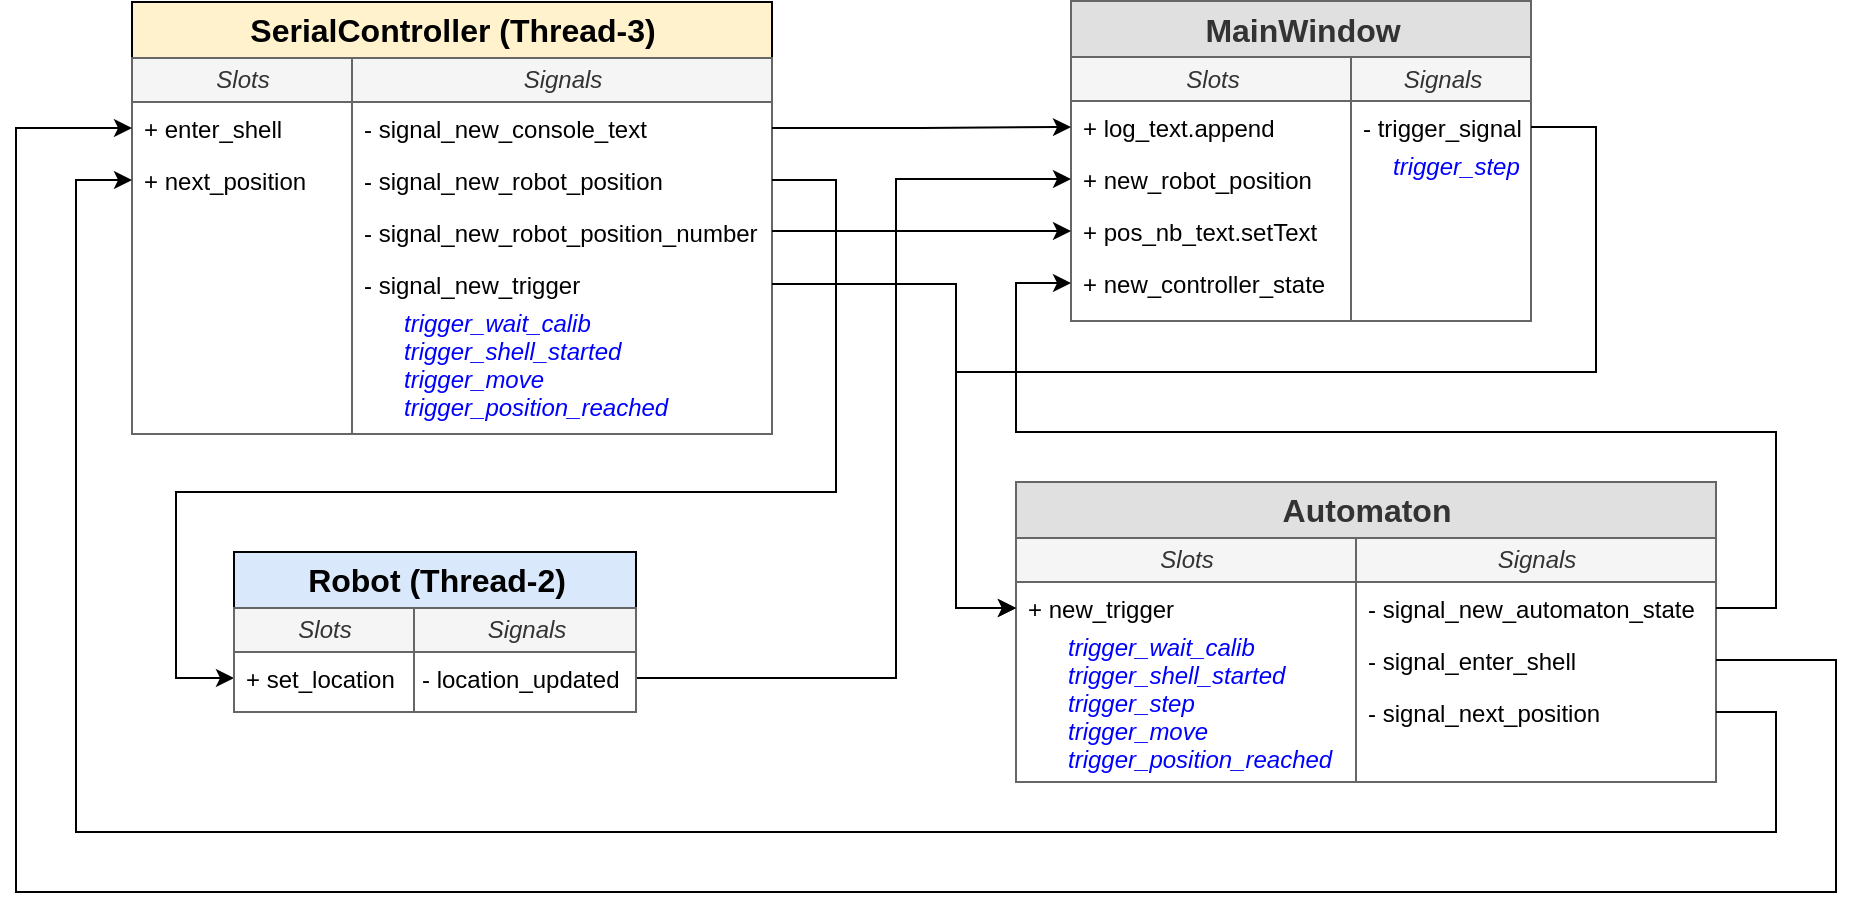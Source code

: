 <mxfile version="12.3.2" type="device" pages="1"><diagram name="Page-1" id="b520641d-4fe3-3701-9064-5fc419738815"><mxGraphModel dx="1883" dy="330" grid="1" gridSize="10" guides="1" tooltips="1" connect="1" arrows="1" fold="1" page="1" pageScale="1" pageWidth="100" pageHeight="100" background="#ffffff" math="0" shadow="0"><root><mxCell id="0"/><mxCell id="1" parent="0"/><mxCell id="mnPjtkMcFflaYL4mJcCO-29" value="&lt;font style=&quot;font-size: 16px&quot;&gt;SerialController (Thread-3)&lt;/font&gt;" style="swimlane;html=1;childLayout=stackLayout;resizeParent=1;resizeParentMax=0;startSize=28;rounded=0;fontFamily=Helvetica;fillColor=#fff2cc;strokeColor=#000000;swimlaneLine=1;autosize=1;container=1;collapsible=0;swimlaneFillColor=none;" parent="1" vertex="1"><mxGeometry x="-1102" y="75" width="320" height="216" as="geometry"/></mxCell><mxCell id="mnPjtkMcFflaYL4mJcCO-30" value="&lt;i&gt;&lt;font style=&quot;font-weight: normal ; font-size: 12px&quot;&gt;Slots&lt;/font&gt;&lt;/i&gt;" style="swimlane;html=1;startSize=22;fillColor=#f5f5f5;strokeColor=#666666;fontColor=#333333;autosize=1;collapsible=0;" parent="mnPjtkMcFflaYL4mJcCO-29" vertex="1"><mxGeometry y="28" width="110" height="188" as="geometry"/></mxCell><mxCell id="mnPjtkMcFflaYL4mJcCO-36" value="+ enter_shell" style="text;strokeColor=none;fillColor=none;align=left;verticalAlign=top;spacingLeft=4;spacingRight=4;overflow=hidden;rotatable=0;points=[[0,0.5],[1,0.5]];portConstraint=eastwest;rounded=0;startSize=26;fontFamily=Helvetica;" parent="mnPjtkMcFflaYL4mJcCO-30" vertex="1"><mxGeometry y="22" width="110" height="26" as="geometry"/></mxCell><mxCell id="mnPjtkMcFflaYL4mJcCO-38" value="+ next_position" style="text;strokeColor=none;fillColor=none;align=left;verticalAlign=top;spacingLeft=4;spacingRight=4;overflow=hidden;rotatable=0;points=[[0,0.5],[1,0.5]];portConstraint=eastwest;rounded=0;startSize=26;fontFamily=Helvetica;" parent="mnPjtkMcFflaYL4mJcCO-30" vertex="1"><mxGeometry y="48" width="110" height="26" as="geometry"/></mxCell><mxCell id="mnPjtkMcFflaYL4mJcCO-31" value="&lt;font size=&quot;1&quot;&gt;&lt;i style=&quot;font-weight: normal ; font-size: 12px&quot;&gt;Signals&lt;/i&gt;&lt;/font&gt;" style="swimlane;html=1;startSize=22;fillColor=#f5f5f5;strokeColor=#666666;fontColor=#333333;shadow=0;horizontal=1;noLabel=0;labelPadding=0;snapToPoint=1;perimeter=rectanglePerimeter;autosize=1;collapsible=0;container=1;part=0;backgroundOutline=0;" parent="mnPjtkMcFflaYL4mJcCO-29" vertex="1"><mxGeometry x="110" y="28" width="210" height="188" as="geometry"/></mxCell><mxCell id="mnPjtkMcFflaYL4mJcCO-33" value="- signal_new_console_text" style="text;strokeColor=none;fillColor=none;align=left;verticalAlign=top;spacingLeft=4;spacingRight=4;overflow=hidden;rotatable=0;points=[[0,0.5],[1,0.5]];portConstraint=eastwest;rounded=0;startSize=26;fontFamily=Helvetica;" parent="mnPjtkMcFflaYL4mJcCO-31" vertex="1"><mxGeometry y="22" width="210" height="26" as="geometry"/></mxCell><mxCell id="mnPjtkMcFflaYL4mJcCO-34" value="- signal_new_robot_position " style="text;strokeColor=none;fillColor=none;align=left;verticalAlign=top;spacingLeft=4;spacingRight=4;overflow=hidden;rotatable=0;points=[[0,0.5],[1,0.5]];portConstraint=eastwest;rounded=0;startSize=26;fontFamily=Helvetica;" parent="mnPjtkMcFflaYL4mJcCO-31" vertex="1"><mxGeometry y="48" width="210" height="26" as="geometry"/></mxCell><mxCell id="mnPjtkMcFflaYL4mJcCO-35" value="- signal_new_robot_position_number" style="text;strokeColor=none;fillColor=none;align=left;verticalAlign=top;spacingLeft=4;spacingRight=4;overflow=hidden;rotatable=0;points=[[0,0.5],[1,0.5]];portConstraint=eastwest;rounded=0;startSize=26;fontFamily=Helvetica;" parent="mnPjtkMcFflaYL4mJcCO-31" vertex="1"><mxGeometry y="74" width="210" height="26" as="geometry"/></mxCell><mxCell id="mnPjtkMcFflaYL4mJcCO-92" value="- signal_new_trigger" style="text;strokeColor=none;fillColor=none;align=left;verticalAlign=top;spacingLeft=4;spacingRight=4;overflow=hidden;rotatable=0;points=[[0,0.5],[1,0.5]];portConstraint=eastwest;rounded=0;startSize=26;fontFamily=Helvetica;container=0;" parent="mnPjtkMcFflaYL4mJcCO-31" vertex="1"><mxGeometry y="100" width="210" height="26" as="geometry"/></mxCell><mxCell id="mnPjtkMcFflaYL4mJcCO-106" value="trigger_wait_calib&#10;trigger_shell_started&#10;trigger_move&#10;trigger_position_reached&#10;" style="text;strokeColor=none;fillColor=none;align=left;verticalAlign=top;spacingLeft=4;spacingRight=4;overflow=hidden;rotatable=0;points=[[0,0.5],[1,0.5]];portConstraint=eastwest;rounded=0;startSize=26;fontFamily=Helvetica;fontStyle=2;fontColor=#0000FF;" parent="mnPjtkMcFflaYL4mJcCO-31" vertex="1"><mxGeometry x="20" y="119" width="150" height="72" as="geometry"/></mxCell><mxCell id="mnPjtkMcFflaYL4mJcCO-40" value="&lt;font style=&quot;font-size: 16px&quot;&gt;MainWindow&lt;/font&gt;" style="swimlane;html=1;childLayout=stackLayout;resizeParent=1;resizeParentMax=0;startSize=28;rounded=0;fontFamily=Helvetica;fillColor=#E0E0E0;strokeColor=#666666;fontColor=#333333;swimlaneLine=1;autosize=1;container=1;collapsible=0;" parent="1" vertex="1"><mxGeometry x="-632.5" y="74.5" width="230" height="160" as="geometry"/></mxCell><mxCell id="mnPjtkMcFflaYL4mJcCO-41" value="&lt;i&gt;&lt;font style=&quot;font-weight: normal ; font-size: 12px&quot;&gt;Slots&lt;/font&gt;&lt;/i&gt;" style="swimlane;html=1;startSize=22;fillColor=#f5f5f5;strokeColor=#666666;fontColor=#333333;autosize=1;collapsible=0;" parent="mnPjtkMcFflaYL4mJcCO-40" vertex="1"><mxGeometry y="28" width="140" height="132" as="geometry"/></mxCell><mxCell id="mnPjtkMcFflaYL4mJcCO-42" value="+ log_text.append" style="text;strokeColor=none;fillColor=none;align=left;verticalAlign=top;spacingLeft=4;spacingRight=4;overflow=hidden;rotatable=0;points=[[0,0.5],[1,0.5]];portConstraint=eastwest;rounded=0;startSize=26;fontFamily=Helvetica;" parent="mnPjtkMcFflaYL4mJcCO-41" vertex="1"><mxGeometry y="22" width="140" height="26" as="geometry"/></mxCell><mxCell id="mnPjtkMcFflaYL4mJcCO-43" value="+ new_robot_position" style="text;strokeColor=none;fillColor=none;align=left;verticalAlign=top;spacingLeft=4;spacingRight=4;overflow=hidden;rotatable=0;points=[[0,0.5],[1,0.5]];portConstraint=eastwest;rounded=0;startSize=26;fontFamily=Helvetica;" parent="mnPjtkMcFflaYL4mJcCO-41" vertex="1"><mxGeometry y="48" width="140" height="26" as="geometry"/></mxCell><mxCell id="mnPjtkMcFflaYL4mJcCO-49" value="+ pos_nb_text.setText" style="text;strokeColor=none;fillColor=none;align=left;verticalAlign=top;spacingLeft=4;spacingRight=4;overflow=hidden;rotatable=0;points=[[0,0.5],[1,0.5]];portConstraint=eastwest;rounded=0;startSize=26;fontFamily=Helvetica;" parent="mnPjtkMcFflaYL4mJcCO-41" vertex="1"><mxGeometry y="74" width="140" height="26" as="geometry"/></mxCell><mxCell id="mnPjtkMcFflaYL4mJcCO-67" value="+ new_controller_state" style="text;strokeColor=none;fillColor=none;align=left;verticalAlign=top;spacingLeft=4;spacingRight=4;overflow=hidden;rotatable=0;points=[[0,0.5],[1,0.5]];portConstraint=eastwest;rounded=0;startSize=26;fontFamily=Helvetica;" parent="mnPjtkMcFflaYL4mJcCO-41" vertex="1"><mxGeometry y="100" width="140" height="26" as="geometry"/></mxCell><mxCell id="mnPjtkMcFflaYL4mJcCO-44" value="&lt;font size=&quot;1&quot;&gt;&lt;i style=&quot;font-weight: normal ; font-size: 12px&quot;&gt;Signals&lt;/i&gt;&lt;/font&gt;" style="swimlane;html=1;startSize=22;fillColor=#f5f5f5;strokeColor=#666666;fontColor=#333333;shadow=0;horizontal=1;noLabel=0;labelPadding=0;snapToPoint=1;perimeter=rectanglePerimeter;autosize=1;collapsible=0;container=1;part=0;backgroundOutline=0;" parent="mnPjtkMcFflaYL4mJcCO-40" vertex="1"><mxGeometry x="140" y="28" width="90" height="132" as="geometry"/></mxCell><mxCell id="mnPjtkMcFflaYL4mJcCO-45" value="- trigger_signal" style="text;strokeColor=none;fillColor=none;align=left;verticalAlign=top;spacingLeft=4;spacingRight=4;overflow=hidden;rotatable=0;points=[[0,0.5],[1,0.5]];portConstraint=eastwest;rounded=0;startSize=26;fontFamily=Helvetica;connectable=1;" parent="mnPjtkMcFflaYL4mJcCO-44" vertex="1"><mxGeometry y="22" width="90" height="26" as="geometry"/></mxCell><mxCell id="mnPjtkMcFflaYL4mJcCO-107" value="trigger_step&#10;" style="text;strokeColor=none;fillColor=none;align=left;verticalAlign=top;spacingLeft=4;spacingRight=4;overflow=hidden;rotatable=0;points=[[0,0.5],[1,0.5]];portConstraint=eastwest;rounded=0;startSize=26;fontFamily=Helvetica;fontStyle=2;fontColor=#0000FF;" parent="mnPjtkMcFflaYL4mJcCO-44" vertex="1"><mxGeometry x="15" y="41" width="75" height="29" as="geometry"/></mxCell><mxCell id="mnPjtkMcFflaYL4mJcCO-50" value="&lt;font style=&quot;font-size: 16px&quot;&gt;Automaton&lt;/font&gt;" style="swimlane;html=1;childLayout=stackLayout;resizeParent=1;resizeParentMax=0;startSize=28;rounded=0;fontFamily=Helvetica;fillColor=#E0E0E0;strokeColor=#666666;fontColor=#333333;swimlaneLine=1;autosize=1;container=1;collapsible=0;" parent="1" vertex="1"><mxGeometry x="-660" y="315" width="350" height="150" as="geometry"/></mxCell><mxCell id="mnPjtkMcFflaYL4mJcCO-51" value="&lt;i&gt;&lt;font style=&quot;font-weight: normal ; font-size: 12px&quot;&gt;Slots&lt;/font&gt;&lt;/i&gt;" style="swimlane;html=1;startSize=22;fillColor=#f5f5f5;strokeColor=#666666;fontColor=#333333;autosize=1;collapsible=0;" parent="mnPjtkMcFflaYL4mJcCO-50" vertex="1"><mxGeometry y="28" width="170" height="122" as="geometry"/></mxCell><mxCell id="mnPjtkMcFflaYL4mJcCO-52" value="+ new_trigger" style="text;strokeColor=none;fillColor=none;align=left;verticalAlign=top;spacingLeft=4;spacingRight=4;overflow=hidden;rotatable=0;points=[[0,0.5],[1,0.5]];portConstraint=eastwest;rounded=0;startSize=26;fontFamily=Helvetica;" parent="mnPjtkMcFflaYL4mJcCO-51" vertex="1"><mxGeometry y="22" width="90" height="26" as="geometry"/></mxCell><mxCell id="mnPjtkMcFflaYL4mJcCO-105" value="trigger_wait_calib&#10;trigger_shell_started&#10;trigger_step&#10;trigger_move&#10;trigger_position_reached&#10;" style="text;strokeColor=none;fillColor=none;align=left;verticalAlign=top;spacingLeft=4;spacingRight=4;overflow=hidden;rotatable=0;points=[[0,0.5],[1,0.5]];portConstraint=eastwest;rounded=0;startSize=26;fontFamily=Helvetica;fontStyle=2;fontColor=#0000FF;" parent="mnPjtkMcFflaYL4mJcCO-51" vertex="1"><mxGeometry x="20" y="41" width="150" height="79" as="geometry"/></mxCell><mxCell id="mnPjtkMcFflaYL4mJcCO-54" value="&lt;font size=&quot;1&quot;&gt;&lt;i style=&quot;font-weight: normal ; font-size: 12px&quot;&gt;Signals&lt;/i&gt;&lt;/font&gt;" style="swimlane;html=1;startSize=22;fillColor=#f5f5f5;strokeColor=#666666;fontColor=#333333;shadow=0;horizontal=1;noLabel=0;labelPadding=0;snapToPoint=1;perimeter=rectanglePerimeter;autosize=1;collapsible=0;container=1;part=0;backgroundOutline=0;" parent="mnPjtkMcFflaYL4mJcCO-50" vertex="1"><mxGeometry x="170" y="28" width="180" height="122" as="geometry"/></mxCell><mxCell id="mnPjtkMcFflaYL4mJcCO-56" value="- signal_next_position " style="text;strokeColor=none;fillColor=none;align=left;verticalAlign=top;spacingLeft=4;spacingRight=4;overflow=hidden;rotatable=0;points=[[0,0.5],[1,0.5]];portConstraint=eastwest;rounded=0;startSize=26;fontFamily=Helvetica;" parent="mnPjtkMcFflaYL4mJcCO-54" vertex="1"><mxGeometry y="74" width="180" height="26" as="geometry"/></mxCell><mxCell id="mnPjtkMcFflaYL4mJcCO-55" value="- signal_enter_shell" style="text;strokeColor=none;fillColor=none;align=left;verticalAlign=top;spacingLeft=4;spacingRight=4;overflow=hidden;rotatable=0;points=[[0,0.5],[1,0.5]];portConstraint=eastwest;rounded=0;startSize=26;fontFamily=Helvetica;" parent="mnPjtkMcFflaYL4mJcCO-54" vertex="1"><mxGeometry y="48" width="180" height="26" as="geometry"/></mxCell><mxCell id="mnPjtkMcFflaYL4mJcCO-57" value="- signal_new_automaton_state" style="text;strokeColor=none;fillColor=none;align=left;verticalAlign=top;spacingLeft=4;spacingRight=4;overflow=hidden;rotatable=0;points=[[0,0.5],[1,0.5]];portConstraint=eastwest;rounded=0;startSize=26;fontFamily=Helvetica;" parent="mnPjtkMcFflaYL4mJcCO-54" vertex="1"><mxGeometry y="22" width="180" height="26" as="geometry"/></mxCell><mxCell id="mnPjtkMcFflaYL4mJcCO-87" value="" style="edgeStyle=orthogonalEdgeStyle;rounded=0;orthogonalLoop=1;jettySize=auto;html=1;startSize=26;fontFamily=Helvetica;entryX=0;entryY=0.5;entryDx=0;entryDy=0;" parent="1" source="mnPjtkMcFflaYL4mJcCO-45" target="mnPjtkMcFflaYL4mJcCO-52" edge="1"><mxGeometry relative="1" as="geometry"><mxPoint x="-272.5" y="137.5" as="targetPoint"/><Array as="points"><mxPoint x="-370" y="138"/><mxPoint x="-370" y="260"/><mxPoint x="-690" y="260"/><mxPoint x="-690" y="378"/></Array></mxGeometry></mxCell><mxCell id="mnPjtkMcFflaYL4mJcCO-88" style="edgeStyle=orthogonalEdgeStyle;rounded=0;orthogonalLoop=1;jettySize=auto;html=1;entryX=0;entryY=0.5;entryDx=0;entryDy=0;startSize=26;fontFamily=Helvetica;" parent="1" source="mnPjtkMcFflaYL4mJcCO-33" target="mnPjtkMcFflaYL4mJcCO-42" edge="1"><mxGeometry relative="1" as="geometry"/></mxCell><mxCell id="mnPjtkMcFflaYL4mJcCO-90" style="edgeStyle=orthogonalEdgeStyle;rounded=0;orthogonalLoop=1;jettySize=auto;html=1;entryX=0;entryY=0.5;entryDx=0;entryDy=0;startSize=26;fontFamily=Helvetica;exitX=1;exitY=0.5;exitDx=0;exitDy=0;" parent="1" source="T9iNjC9LPuSIamo74PCd-1" target="mnPjtkMcFflaYL4mJcCO-43" edge="1"><mxGeometry relative="1" as="geometry"><mxPoint x="-250" y="430" as="sourcePoint"/><Array as="points"><mxPoint x="-720" y="413"/><mxPoint x="-720" y="164"/></Array></mxGeometry></mxCell><mxCell id="mnPjtkMcFflaYL4mJcCO-91" style="edgeStyle=orthogonalEdgeStyle;rounded=0;orthogonalLoop=1;jettySize=auto;html=1;entryX=0;entryY=0.5;entryDx=0;entryDy=0;startSize=26;fontFamily=Helvetica;exitX=1;exitY=0.5;exitDx=0;exitDy=0;" parent="1" source="mnPjtkMcFflaYL4mJcCO-34" target="mnPjtkMcFflaYL4mJcCO-61" edge="1"><mxGeometry relative="1" as="geometry"><Array as="points"><mxPoint x="-750" y="164"/><mxPoint x="-750" y="320"/><mxPoint x="-1080" y="320"/><mxPoint x="-1080" y="413"/></Array><mxPoint x="-760" y="170" as="sourcePoint"/></mxGeometry></mxCell><mxCell id="mnPjtkMcFflaYL4mJcCO-93" style="edgeStyle=orthogonalEdgeStyle;rounded=0;orthogonalLoop=1;jettySize=auto;html=1;entryX=0;entryY=0.5;entryDx=0;entryDy=0;startSize=26;fontFamily=Helvetica;" parent="1" source="mnPjtkMcFflaYL4mJcCO-92" target="mnPjtkMcFflaYL4mJcCO-52" edge="1"><mxGeometry relative="1" as="geometry"><Array as="points"><mxPoint x="-690" y="216"/><mxPoint x="-690" y="378"/></Array></mxGeometry></mxCell><mxCell id="mnPjtkMcFflaYL4mJcCO-97" value="" style="edgeStyle=orthogonalEdgeStyle;rounded=0;orthogonalLoop=1;jettySize=auto;html=1;startSize=26;fontFamily=Helvetica;entryX=0;entryY=0.5;entryDx=0;entryDy=0;exitX=1;exitY=0.5;exitDx=0;exitDy=0;" parent="1" source="mnPjtkMcFflaYL4mJcCO-55" target="mnPjtkMcFflaYL4mJcCO-36" edge="1"><mxGeometry relative="1" as="geometry"><mxPoint x="37.5" y="137.5" as="targetPoint"/><Array as="points"><mxPoint x="-250" y="404"/><mxPoint x="-250" y="520"/><mxPoint x="-1160" y="520"/><mxPoint x="-1160" y="138"/></Array><mxPoint x="-280" y="363" as="sourcePoint"/></mxGeometry></mxCell><mxCell id="mnPjtkMcFflaYL4mJcCO-98" style="edgeStyle=orthogonalEdgeStyle;rounded=0;orthogonalLoop=1;jettySize=auto;html=1;entryX=0;entryY=0.5;entryDx=0;entryDy=0;startSize=26;fontFamily=Helvetica;exitX=1;exitY=0.5;exitDx=0;exitDy=0;" parent="1" source="mnPjtkMcFflaYL4mJcCO-56" target="mnPjtkMcFflaYL4mJcCO-38" edge="1"><mxGeometry relative="1" as="geometry"><Array as="points"><mxPoint x="-280" y="430"/><mxPoint x="-280" y="490"/><mxPoint x="-1130" y="490"/><mxPoint x="-1130" y="164"/></Array><mxPoint x="-300" y="410" as="sourcePoint"/></mxGeometry></mxCell><mxCell id="mnPjtkMcFflaYL4mJcCO-59" value="&lt;font style=&quot;font-size: 16px&quot;&gt;Robot (Thread-2)&lt;br&gt;&lt;/font&gt;" style="swimlane;html=1;childLayout=stackLayout;resizeParent=1;resizeParentMax=0;startSize=28;rounded=0;fontFamily=Helvetica;fillColor=#dae8fc;strokeColor=#000000;swimlaneLine=1;autosize=1;container=1;collapsible=0;" parent="1" vertex="1"><mxGeometry x="-1051" y="350" width="201" height="80" as="geometry"/></mxCell><mxCell id="mnPjtkMcFflaYL4mJcCO-60" value="&lt;i&gt;&lt;font style=&quot;font-weight: normal ; font-size: 12px&quot;&gt;Slots&lt;/font&gt;&lt;/i&gt;" style="swimlane;html=1;startSize=22;fillColor=#f5f5f5;strokeColor=#666666;fontColor=#333333;autosize=1;collapsible=0;spacing=2;" parent="mnPjtkMcFflaYL4mJcCO-59" vertex="1"><mxGeometry y="28" width="90" height="52" as="geometry"/></mxCell><mxCell id="mnPjtkMcFflaYL4mJcCO-61" value="+ set_location" style="text;strokeColor=none;fillColor=none;align=left;verticalAlign=top;spacingLeft=4;spacingRight=4;overflow=hidden;rotatable=0;points=[[0,0.5],[1,0.5]];portConstraint=eastwest;rounded=0;startSize=26;fontFamily=Helvetica;" parent="mnPjtkMcFflaYL4mJcCO-60" vertex="1"><mxGeometry y="22" width="90" height="26" as="geometry"/></mxCell><mxCell id="mnPjtkMcFflaYL4mJcCO-62" value="&lt;font size=&quot;1&quot;&gt;&lt;i style=&quot;font-weight: normal ; font-size: 12px&quot;&gt;Signals&lt;/i&gt;&lt;/font&gt;" style="swimlane;html=1;startSize=22;fillColor=#f5f5f5;strokeColor=#666666;fontColor=#333333;shadow=0;horizontal=1;noLabel=0;labelPadding=0;snapToPoint=1;perimeter=rectanglePerimeter;autosize=1;collapsible=0;container=1;part=0;backgroundOutline=0;" parent="mnPjtkMcFflaYL4mJcCO-59" vertex="1"><mxGeometry x="90" y="28" width="111" height="52" as="geometry"/></mxCell><mxCell id="T9iNjC9LPuSIamo74PCd-1" value="- location_updated" style="text;strokeColor=none;fillColor=none;align=left;verticalAlign=top;spacingLeft=4;spacingRight=4;overflow=hidden;rotatable=0;points=[[0,0.5],[1,0.5]];portConstraint=eastwest;rounded=0;startSize=26;fontFamily=Helvetica;" vertex="1" parent="mnPjtkMcFflaYL4mJcCO-62"><mxGeometry x="-2" y="22" width="113" height="26" as="geometry"/></mxCell><mxCell id="T9iNjC9LPuSIamo74PCd-5" value="" style="edgeStyle=orthogonalEdgeStyle;rounded=0;orthogonalLoop=1;jettySize=auto;html=1;entryX=0;entryY=0.5;entryDx=0;entryDy=0;" edge="1" parent="1" source="mnPjtkMcFflaYL4mJcCO-35" target="mnPjtkMcFflaYL4mJcCO-49"><mxGeometry relative="1" as="geometry"><mxPoint x="-702.5" y="189.5" as="targetPoint"/><Array as="points"><mxPoint x="-707" y="190"/></Array></mxGeometry></mxCell><mxCell id="T9iNjC9LPuSIamo74PCd-14" value="" style="edgeStyle=orthogonalEdgeStyle;rounded=0;orthogonalLoop=1;jettySize=auto;html=1;entryX=0;entryY=0.5;entryDx=0;entryDy=0;exitX=1;exitY=0.5;exitDx=0;exitDy=0;" edge="1" parent="1" source="mnPjtkMcFflaYL4mJcCO-57" target="mnPjtkMcFflaYL4mJcCO-67"><mxGeometry relative="1" as="geometry"><mxPoint x="-290" y="363" as="sourcePoint"/><mxPoint x="-670" y="210" as="targetPoint"/><Array as="points"><mxPoint x="-280" y="378"/><mxPoint x="-280" y="290"/><mxPoint x="-660" y="290"/><mxPoint x="-660" y="215"/></Array></mxGeometry></mxCell></root></mxGraphModel></diagram></mxfile>